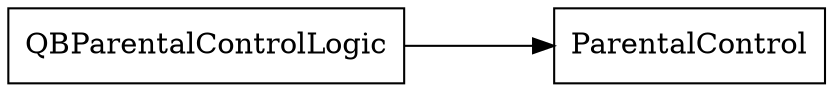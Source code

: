 digraph QBParentalControlLogic {
    node [URL="controlFlow/\N.html" shape=box]
    graph [layout="circo"]
    QBParentalControlLogic [URL="\N.html" root=true]

    QBParentalControlLogic -> ParentalControl
}
